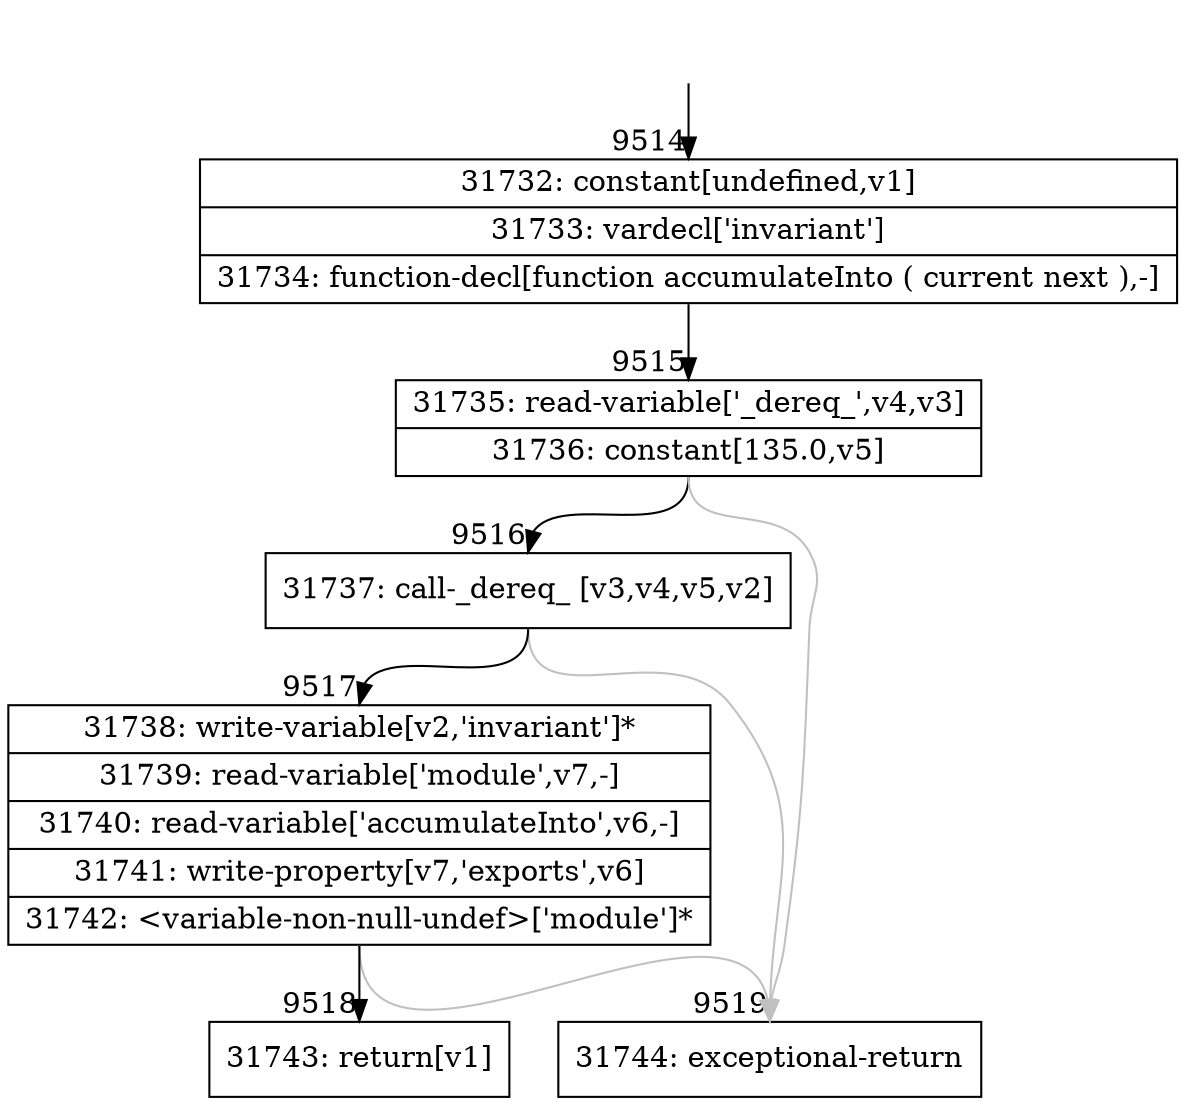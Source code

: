 digraph {
rankdir="TD"
BB_entry695[shape=none,label=""];
BB_entry695 -> BB9514 [tailport=s, headport=n, headlabel="    9514"]
BB9514 [shape=record label="{31732: constant[undefined,v1]|31733: vardecl['invariant']|31734: function-decl[function accumulateInto ( current next ),-]}" ] 
BB9514 -> BB9515 [tailport=s, headport=n, headlabel="      9515"]
BB9515 [shape=record label="{31735: read-variable['_dereq_',v4,v3]|31736: constant[135.0,v5]}" ] 
BB9515 -> BB9516 [tailport=s, headport=n, headlabel="      9516"]
BB9515 -> BB9519 [tailport=s, headport=n, color=gray, headlabel="      9519"]
BB9516 [shape=record label="{31737: call-_dereq_ [v3,v4,v5,v2]}" ] 
BB9516 -> BB9517 [tailport=s, headport=n, headlabel="      9517"]
BB9516 -> BB9519 [tailport=s, headport=n, color=gray]
BB9517 [shape=record label="{31738: write-variable[v2,'invariant']*|31739: read-variable['module',v7,-]|31740: read-variable['accumulateInto',v6,-]|31741: write-property[v7,'exports',v6]|31742: \<variable-non-null-undef\>['module']*}" ] 
BB9517 -> BB9518 [tailport=s, headport=n, headlabel="      9518"]
BB9517 -> BB9519 [tailport=s, headport=n, color=gray]
BB9518 [shape=record label="{31743: return[v1]}" ] 
BB9519 [shape=record label="{31744: exceptional-return}" ] 
//#$~ 16879
}
